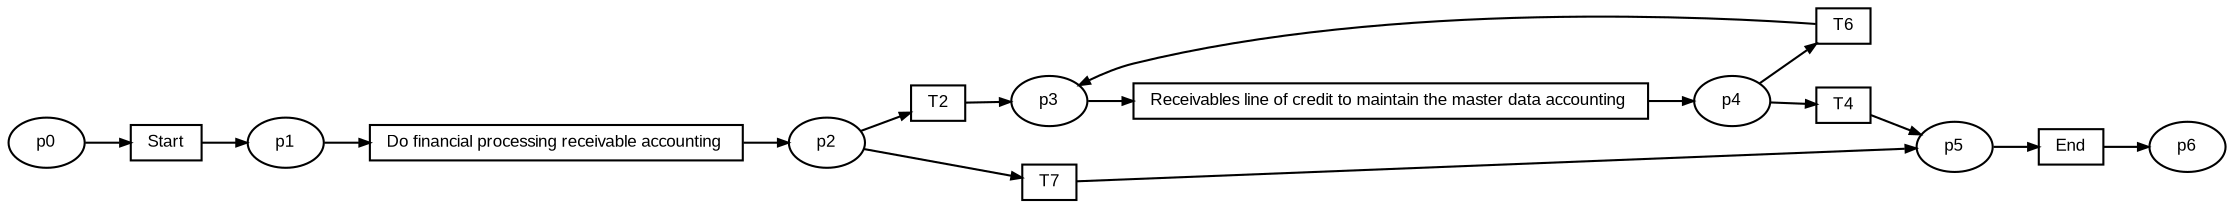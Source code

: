 digraph G {ranksep=".3"; fontsize="8"; remincross=true; margin="0.0,0.0"; fontname="Arial";rankdir="LR"; 
edge [arrowsize="0.5"];
node [height=".2",width=".2",fontname="Arial",fontsize="8"];
t0 [shape="box",label="Start"];
t1 [shape="box",label="Do financial processing receivable accounting "];
t2 [shape="box",label="T2"];
t3 [shape="box",label="Receivables line of credit to maintain the master data accounting "];
t4 [shape="box",label="T4"];
t5 [shape="box",label="End"];
t6 [shape="box",label="T6"];
t7 [shape="box",label="T7"];
p0 [shape="oval",label="p0"];
p1 [shape="oval",label="p1"];
p2 [shape="oval",label="p2"];
p3 [shape="oval",label="p3"];
p4 [shape="oval",label="p4"];
p5 [shape="oval",label="p5"];
p6 [shape="oval",label="p6"];
p2 -> t7[label=""];
p1 -> t1[label=""];
t5 -> p6[label=""];
p4 -> t4[label=""];
t6 -> p3[label=""];
p5 -> t5[label=""];
t0 -> p1[label=""];
p4 -> t6[label=""];
p3 -> t3[label=""];
t7 -> p5[label=""];
p2 -> t2[label=""];
t2 -> p3[label=""];
t3 -> p4[label=""];
t4 -> p5[label=""];
p0 -> t0[label=""];
t1 -> p2[label=""];
}
